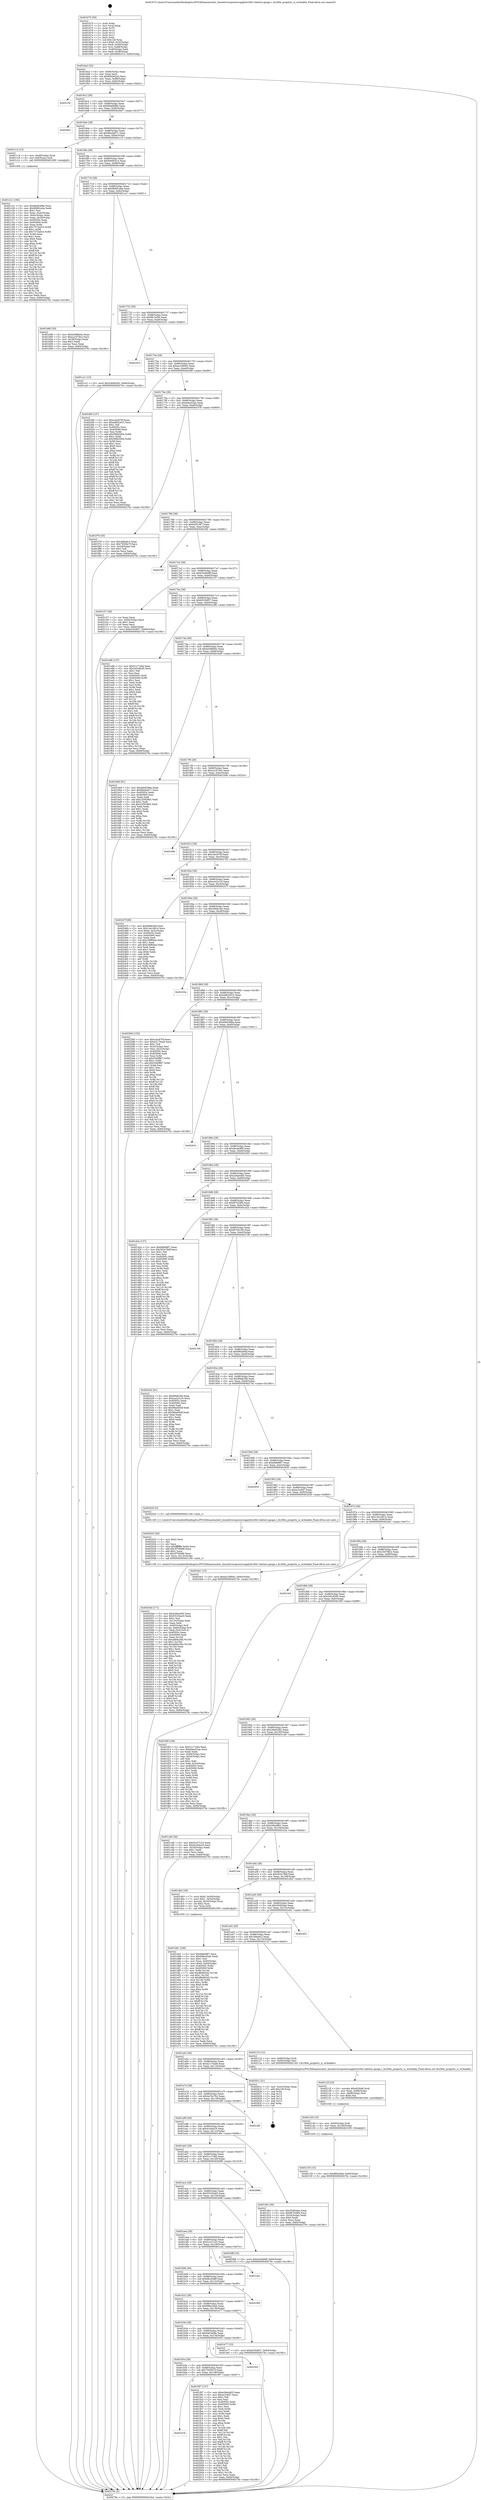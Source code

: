 digraph "0x401670" {
  label = "0x401670 (/mnt/c/Users/mathe/Desktop/tcc/POCII/binaries/extr_linuxdriverspowersupplyltc2941-battery-gauge.c_ltc294x_property_is_writeable_Final-ollvm.out::main(0))"
  labelloc = "t"
  node[shape=record]

  Entry [label="",width=0.3,height=0.3,shape=circle,fillcolor=black,style=filled]
  "0x4016a2" [label="{
     0x4016a2 [32]\l
     | [instrs]\l
     &nbsp;&nbsp;0x4016a2 \<+6\>: mov -0x84(%rbp),%eax\l
     &nbsp;&nbsp;0x4016a8 \<+2\>: mov %eax,%ecx\l
     &nbsp;&nbsp;0x4016aa \<+6\>: sub $0x80d4d2e4,%ecx\l
     &nbsp;&nbsp;0x4016b0 \<+6\>: mov %eax,-0x88(%rbp)\l
     &nbsp;&nbsp;0x4016b6 \<+6\>: mov %ecx,-0x8c(%rbp)\l
     &nbsp;&nbsp;0x4016bc \<+6\>: je 000000000040219c \<main+0xb2c\>\l
  }"]
  "0x40219c" [label="{
     0x40219c\l
  }", style=dashed]
  "0x4016c2" [label="{
     0x4016c2 [28]\l
     | [instrs]\l
     &nbsp;&nbsp;0x4016c2 \<+5\>: jmp 00000000004016c7 \<main+0x57\>\l
     &nbsp;&nbsp;0x4016c7 \<+6\>: mov -0x88(%rbp),%eax\l
     &nbsp;&nbsp;0x4016cd \<+5\>: sub $0x85a8d99d,%eax\l
     &nbsp;&nbsp;0x4016d2 \<+6\>: mov %eax,-0x90(%rbp)\l
     &nbsp;&nbsp;0x4016d8 \<+6\>: je 00000000004026e7 \<main+0x1077\>\l
  }"]
  Exit [label="",width=0.3,height=0.3,shape=circle,fillcolor=black,style=filled,peripheries=2]
  "0x4026e7" [label="{
     0x4026e7\l
  }", style=dashed]
  "0x4016de" [label="{
     0x4016de [28]\l
     | [instrs]\l
     &nbsp;&nbsp;0x4016de \<+5\>: jmp 00000000004016e3 \<main+0x73\>\l
     &nbsp;&nbsp;0x4016e3 \<+6\>: mov -0x88(%rbp),%eax\l
     &nbsp;&nbsp;0x4016e9 \<+5\>: sub $0x8beda971,%eax\l
     &nbsp;&nbsp;0x4016ee \<+6\>: mov %eax,-0x94(%rbp)\l
     &nbsp;&nbsp;0x4016f4 \<+6\>: je 0000000000401c14 \<main+0x5a4\>\l
  }"]
  "0x402155" [label="{
     0x402155 [15]\l
     | [instrs]\l
     &nbsp;&nbsp;0x402155 \<+10\>: movl $0xf96448af,-0x84(%rbp)\l
     &nbsp;&nbsp;0x40215f \<+5\>: jmp 000000000040276c \<main+0x10fc\>\l
  }"]
  "0x401c14" [label="{
     0x401c14 [13]\l
     | [instrs]\l
     &nbsp;&nbsp;0x401c14 \<+4\>: mov -0x48(%rbp),%rax\l
     &nbsp;&nbsp;0x401c18 \<+4\>: mov 0x8(%rax),%rdi\l
     &nbsp;&nbsp;0x401c1c \<+5\>: call 0000000000401060 \<atoi@plt\>\l
     | [calls]\l
     &nbsp;&nbsp;0x401060 \{1\} (unknown)\l
  }"]
  "0x4016fa" [label="{
     0x4016fa [28]\l
     | [instrs]\l
     &nbsp;&nbsp;0x4016fa \<+5\>: jmp 00000000004016ff \<main+0x8f\>\l
     &nbsp;&nbsp;0x4016ff \<+6\>: mov -0x88(%rbp),%eax\l
     &nbsp;&nbsp;0x401705 \<+5\>: sub $0x9469c014,%eax\l
     &nbsp;&nbsp;0x40170a \<+6\>: mov %eax,-0x98(%rbp)\l
     &nbsp;&nbsp;0x401710 \<+6\>: je 0000000000401b80 \<main+0x510\>\l
  }"]
  "0x402146" [label="{
     0x402146 [15]\l
     | [instrs]\l
     &nbsp;&nbsp;0x402146 \<+4\>: mov -0x60(%rbp),%rdi\l
     &nbsp;&nbsp;0x40214a \<+6\>: mov %eax,-0x140(%rbp)\l
     &nbsp;&nbsp;0x402150 \<+5\>: call 0000000000401030 \<free@plt\>\l
     | [calls]\l
     &nbsp;&nbsp;0x401030 \{1\} (unknown)\l
  }"]
  "0x401b80" [label="{
     0x401b80 [30]\l
     | [instrs]\l
     &nbsp;&nbsp;0x401b80 \<+5\>: mov $0xbe586b0c,%eax\l
     &nbsp;&nbsp;0x401b85 \<+5\>: mov $0xca1974e2,%ecx\l
     &nbsp;&nbsp;0x401b8a \<+3\>: mov -0x38(%rbp),%edx\l
     &nbsp;&nbsp;0x401b8d \<+3\>: cmp $0x2,%edx\l
     &nbsp;&nbsp;0x401b90 \<+3\>: cmovne %ecx,%eax\l
     &nbsp;&nbsp;0x401b93 \<+6\>: mov %eax,-0x84(%rbp)\l
     &nbsp;&nbsp;0x401b99 \<+5\>: jmp 000000000040276c \<main+0x10fc\>\l
  }"]
  "0x401716" [label="{
     0x401716 [28]\l
     | [instrs]\l
     &nbsp;&nbsp;0x401716 \<+5\>: jmp 000000000040171b \<main+0xab\>\l
     &nbsp;&nbsp;0x40171b \<+6\>: mov -0x88(%rbp),%eax\l
     &nbsp;&nbsp;0x401721 \<+5\>: sub $0x9b891eba,%eax\l
     &nbsp;&nbsp;0x401726 \<+6\>: mov %eax,-0x9c(%rbp)\l
     &nbsp;&nbsp;0x40172c \<+6\>: je 0000000000401cc1 \<main+0x651\>\l
  }"]
  "0x40276c" [label="{
     0x40276c [5]\l
     | [instrs]\l
     &nbsp;&nbsp;0x40276c \<+5\>: jmp 00000000004016a2 \<main+0x32\>\l
  }"]
  "0x401670" [label="{
     0x401670 [50]\l
     | [instrs]\l
     &nbsp;&nbsp;0x401670 \<+1\>: push %rbp\l
     &nbsp;&nbsp;0x401671 \<+3\>: mov %rsp,%rbp\l
     &nbsp;&nbsp;0x401674 \<+2\>: push %r15\l
     &nbsp;&nbsp;0x401676 \<+2\>: push %r14\l
     &nbsp;&nbsp;0x401678 \<+2\>: push %r13\l
     &nbsp;&nbsp;0x40167a \<+2\>: push %r12\l
     &nbsp;&nbsp;0x40167c \<+1\>: push %rbx\l
     &nbsp;&nbsp;0x40167d \<+7\>: sub $0x128,%rsp\l
     &nbsp;&nbsp;0x401684 \<+7\>: movl $0x0,-0x3c(%rbp)\l
     &nbsp;&nbsp;0x40168b \<+3\>: mov %edi,-0x40(%rbp)\l
     &nbsp;&nbsp;0x40168e \<+4\>: mov %rsi,-0x48(%rbp)\l
     &nbsp;&nbsp;0x401692 \<+3\>: mov -0x40(%rbp),%edi\l
     &nbsp;&nbsp;0x401695 \<+3\>: mov %edi,-0x38(%rbp)\l
     &nbsp;&nbsp;0x401698 \<+10\>: movl $0x9469c014,-0x84(%rbp)\l
  }"]
  "0x40212f" [label="{
     0x40212f [23]\l
     | [instrs]\l
     &nbsp;&nbsp;0x40212f \<+10\>: movabs $0x4030d6,%rdi\l
     &nbsp;&nbsp;0x402139 \<+3\>: mov %eax,-0x68(%rbp)\l
     &nbsp;&nbsp;0x40213c \<+3\>: mov -0x68(%rbp),%esi\l
     &nbsp;&nbsp;0x40213f \<+2\>: mov $0x0,%al\l
     &nbsp;&nbsp;0x402141 \<+5\>: call 0000000000401040 \<printf@plt\>\l
     | [calls]\l
     &nbsp;&nbsp;0x401040 \{1\} (unknown)\l
  }"]
  "0x401cc1" [label="{
     0x401cc1 [15]\l
     | [instrs]\l
     &nbsp;&nbsp;0x401cc1 \<+10\>: movl $0x24b94282,-0x84(%rbp)\l
     &nbsp;&nbsp;0x401ccb \<+5\>: jmp 000000000040276c \<main+0x10fc\>\l
  }"]
  "0x401732" [label="{
     0x401732 [28]\l
     | [instrs]\l
     &nbsp;&nbsp;0x401732 \<+5\>: jmp 0000000000401737 \<main+0xc7\>\l
     &nbsp;&nbsp;0x401737 \<+6\>: mov -0x88(%rbp),%eax\l
     &nbsp;&nbsp;0x40173d \<+5\>: sub $0x9fc7ef2b,%eax\l
     &nbsp;&nbsp;0x401742 \<+6\>: mov %eax,-0xa0(%rbp)\l
     &nbsp;&nbsp;0x401748 \<+6\>: je 0000000000402410 \<main+0xda0\>\l
  }"]
  "0x40204d" [label="{
     0x40204d [171]\l
     | [instrs]\l
     &nbsp;&nbsp;0x40204d \<+5\>: mov $0xe28a4405,%ecx\l
     &nbsp;&nbsp;0x402052 \<+5\>: mov $0x55163ad3,%edx\l
     &nbsp;&nbsp;0x402057 \<+3\>: mov $0x1,%sil\l
     &nbsp;&nbsp;0x40205a \<+6\>: mov -0x13c(%rbp),%edi\l
     &nbsp;&nbsp;0x402060 \<+3\>: imul %eax,%edi\l
     &nbsp;&nbsp;0x402063 \<+4\>: mov -0x60(%rbp),%r8\l
     &nbsp;&nbsp;0x402067 \<+4\>: movslq -0x64(%rbp),%r9\l
     &nbsp;&nbsp;0x40206b \<+4\>: mov %edi,(%r8,%r9,4)\l
     &nbsp;&nbsp;0x40206f \<+7\>: mov 0x40505c,%eax\l
     &nbsp;&nbsp;0x402076 \<+7\>: mov 0x405060,%edi\l
     &nbsp;&nbsp;0x40207d \<+3\>: mov %eax,%r10d\l
     &nbsp;&nbsp;0x402080 \<+7\>: sub $0xab8dc284,%r10d\l
     &nbsp;&nbsp;0x402087 \<+4\>: sub $0x1,%r10d\l
     &nbsp;&nbsp;0x40208b \<+7\>: add $0xab8dc284,%r10d\l
     &nbsp;&nbsp;0x402092 \<+4\>: imul %r10d,%eax\l
     &nbsp;&nbsp;0x402096 \<+3\>: and $0x1,%eax\l
     &nbsp;&nbsp;0x402099 \<+3\>: cmp $0x0,%eax\l
     &nbsp;&nbsp;0x40209c \<+4\>: sete %r11b\l
     &nbsp;&nbsp;0x4020a0 \<+3\>: cmp $0xa,%edi\l
     &nbsp;&nbsp;0x4020a3 \<+3\>: setl %bl\l
     &nbsp;&nbsp;0x4020a6 \<+3\>: mov %r11b,%r14b\l
     &nbsp;&nbsp;0x4020a9 \<+4\>: xor $0xff,%r14b\l
     &nbsp;&nbsp;0x4020ad \<+3\>: mov %bl,%r15b\l
     &nbsp;&nbsp;0x4020b0 \<+4\>: xor $0xff,%r15b\l
     &nbsp;&nbsp;0x4020b4 \<+4\>: xor $0x0,%sil\l
     &nbsp;&nbsp;0x4020b8 \<+3\>: mov %r14b,%r12b\l
     &nbsp;&nbsp;0x4020bb \<+4\>: and $0x0,%r12b\l
     &nbsp;&nbsp;0x4020bf \<+3\>: and %sil,%r11b\l
     &nbsp;&nbsp;0x4020c2 \<+3\>: mov %r15b,%r13b\l
     &nbsp;&nbsp;0x4020c5 \<+4\>: and $0x0,%r13b\l
     &nbsp;&nbsp;0x4020c9 \<+3\>: and %sil,%bl\l
     &nbsp;&nbsp;0x4020cc \<+3\>: or %r11b,%r12b\l
     &nbsp;&nbsp;0x4020cf \<+3\>: or %bl,%r13b\l
     &nbsp;&nbsp;0x4020d2 \<+3\>: xor %r13b,%r12b\l
     &nbsp;&nbsp;0x4020d5 \<+3\>: or %r15b,%r14b\l
     &nbsp;&nbsp;0x4020d8 \<+4\>: xor $0xff,%r14b\l
     &nbsp;&nbsp;0x4020dc \<+4\>: or $0x0,%sil\l
     &nbsp;&nbsp;0x4020e0 \<+3\>: and %sil,%r14b\l
     &nbsp;&nbsp;0x4020e3 \<+3\>: or %r14b,%r12b\l
     &nbsp;&nbsp;0x4020e6 \<+4\>: test $0x1,%r12b\l
     &nbsp;&nbsp;0x4020ea \<+3\>: cmovne %edx,%ecx\l
     &nbsp;&nbsp;0x4020ed \<+6\>: mov %ecx,-0x84(%rbp)\l
     &nbsp;&nbsp;0x4020f3 \<+5\>: jmp 000000000040276c \<main+0x10fc\>\l
  }"]
  "0x402410" [label="{
     0x402410\l
  }", style=dashed]
  "0x40174e" [label="{
     0x40174e [28]\l
     | [instrs]\l
     &nbsp;&nbsp;0x40174e \<+5\>: jmp 0000000000401753 \<main+0xe3\>\l
     &nbsp;&nbsp;0x401753 \<+6\>: mov -0x88(%rbp),%eax\l
     &nbsp;&nbsp;0x401759 \<+5\>: sub $0xae108943,%eax\l
     &nbsp;&nbsp;0x40175e \<+6\>: mov %eax,-0xa4(%rbp)\l
     &nbsp;&nbsp;0x401764 \<+6\>: je 00000000004024f0 \<main+0xe80\>\l
  }"]
  "0x402025" [label="{
     0x402025 [40]\l
     | [instrs]\l
     &nbsp;&nbsp;0x402025 \<+5\>: mov $0x2,%ecx\l
     &nbsp;&nbsp;0x40202a \<+1\>: cltd\l
     &nbsp;&nbsp;0x40202b \<+2\>: idiv %ecx\l
     &nbsp;&nbsp;0x40202d \<+6\>: imul $0xfffffffe,%edx,%ecx\l
     &nbsp;&nbsp;0x402033 \<+6\>: add $0x2f70f488,%ecx\l
     &nbsp;&nbsp;0x402039 \<+3\>: add $0x1,%ecx\l
     &nbsp;&nbsp;0x40203c \<+6\>: sub $0x2f70f488,%ecx\l
     &nbsp;&nbsp;0x402042 \<+6\>: mov %ecx,-0x13c(%rbp)\l
     &nbsp;&nbsp;0x402048 \<+5\>: call 0000000000401160 \<next_i\>\l
     | [calls]\l
     &nbsp;&nbsp;0x401160 \{1\} (/mnt/c/Users/mathe/Desktop/tcc/POCII/binaries/extr_linuxdriverspowersupplyltc2941-battery-gauge.c_ltc294x_property_is_writeable_Final-ollvm.out::next_i)\l
  }"]
  "0x4024f0" [label="{
     0x4024f0 [147]\l
     | [instrs]\l
     &nbsp;&nbsp;0x4024f0 \<+5\>: mov $0xccbc870f,%eax\l
     &nbsp;&nbsp;0x4024f5 \<+5\>: mov $0xdd832615,%ecx\l
     &nbsp;&nbsp;0x4024fa \<+2\>: mov $0x1,%dl\l
     &nbsp;&nbsp;0x4024fc \<+7\>: mov 0x40505c,%esi\l
     &nbsp;&nbsp;0x402503 \<+7\>: mov 0x405060,%edi\l
     &nbsp;&nbsp;0x40250a \<+3\>: mov %esi,%r8d\l
     &nbsp;&nbsp;0x40250d \<+7\>: add $0x596b5004,%r8d\l
     &nbsp;&nbsp;0x402514 \<+4\>: sub $0x1,%r8d\l
     &nbsp;&nbsp;0x402518 \<+7\>: sub $0x596b5004,%r8d\l
     &nbsp;&nbsp;0x40251f \<+4\>: imul %r8d,%esi\l
     &nbsp;&nbsp;0x402523 \<+3\>: and $0x1,%esi\l
     &nbsp;&nbsp;0x402526 \<+3\>: cmp $0x0,%esi\l
     &nbsp;&nbsp;0x402529 \<+4\>: sete %r9b\l
     &nbsp;&nbsp;0x40252d \<+3\>: cmp $0xa,%edi\l
     &nbsp;&nbsp;0x402530 \<+4\>: setl %r10b\l
     &nbsp;&nbsp;0x402534 \<+3\>: mov %r9b,%r11b\l
     &nbsp;&nbsp;0x402537 \<+4\>: xor $0xff,%r11b\l
     &nbsp;&nbsp;0x40253b \<+3\>: mov %r10b,%bl\l
     &nbsp;&nbsp;0x40253e \<+3\>: xor $0xff,%bl\l
     &nbsp;&nbsp;0x402541 \<+3\>: xor $0x1,%dl\l
     &nbsp;&nbsp;0x402544 \<+3\>: mov %r11b,%r14b\l
     &nbsp;&nbsp;0x402547 \<+4\>: and $0xff,%r14b\l
     &nbsp;&nbsp;0x40254b \<+3\>: and %dl,%r9b\l
     &nbsp;&nbsp;0x40254e \<+3\>: mov %bl,%r15b\l
     &nbsp;&nbsp;0x402551 \<+4\>: and $0xff,%r15b\l
     &nbsp;&nbsp;0x402555 \<+3\>: and %dl,%r10b\l
     &nbsp;&nbsp;0x402558 \<+3\>: or %r9b,%r14b\l
     &nbsp;&nbsp;0x40255b \<+3\>: or %r10b,%r15b\l
     &nbsp;&nbsp;0x40255e \<+3\>: xor %r15b,%r14b\l
     &nbsp;&nbsp;0x402561 \<+3\>: or %bl,%r11b\l
     &nbsp;&nbsp;0x402564 \<+4\>: xor $0xff,%r11b\l
     &nbsp;&nbsp;0x402568 \<+3\>: or $0x1,%dl\l
     &nbsp;&nbsp;0x40256b \<+3\>: and %dl,%r11b\l
     &nbsp;&nbsp;0x40256e \<+3\>: or %r11b,%r14b\l
     &nbsp;&nbsp;0x402571 \<+4\>: test $0x1,%r14b\l
     &nbsp;&nbsp;0x402575 \<+3\>: cmovne %ecx,%eax\l
     &nbsp;&nbsp;0x402578 \<+6\>: mov %eax,-0x84(%rbp)\l
     &nbsp;&nbsp;0x40257e \<+5\>: jmp 000000000040276c \<main+0x10fc\>\l
  }"]
  "0x40176a" [label="{
     0x40176a [28]\l
     | [instrs]\l
     &nbsp;&nbsp;0x40176a \<+5\>: jmp 000000000040176f \<main+0xff\>\l
     &nbsp;&nbsp;0x40176f \<+6\>: mov -0x88(%rbp),%eax\l
     &nbsp;&nbsp;0x401775 \<+5\>: sub $0xb0ee52ae,%eax\l
     &nbsp;&nbsp;0x40177a \<+6\>: mov %eax,-0xa8(%rbp)\l
     &nbsp;&nbsp;0x401780 \<+6\>: je 0000000000401f79 \<main+0x909\>\l
  }"]
  "0x401b76" [label="{
     0x401b76\l
  }", style=dashed]
  "0x401f79" [label="{
     0x401f79 [30]\l
     | [instrs]\l
     &nbsp;&nbsp;0x401f79 \<+5\>: mov $0x3dfeafc2,%eax\l
     &nbsp;&nbsp;0x401f7e \<+5\>: mov $0x75929c7f,%ecx\l
     &nbsp;&nbsp;0x401f83 \<+3\>: mov -0x2d(%rbp),%dl\l
     &nbsp;&nbsp;0x401f86 \<+3\>: test $0x1,%dl\l
     &nbsp;&nbsp;0x401f89 \<+3\>: cmovne %ecx,%eax\l
     &nbsp;&nbsp;0x401f8c \<+6\>: mov %eax,-0x84(%rbp)\l
     &nbsp;&nbsp;0x401f92 \<+5\>: jmp 000000000040276c \<main+0x10fc\>\l
  }"]
  "0x401786" [label="{
     0x401786 [28]\l
     | [instrs]\l
     &nbsp;&nbsp;0x401786 \<+5\>: jmp 000000000040178b \<main+0x11b\>\l
     &nbsp;&nbsp;0x40178b \<+6\>: mov -0x88(%rbp),%eax\l
     &nbsp;&nbsp;0x401791 \<+5\>: sub $0xb2f51f67,%eax\l
     &nbsp;&nbsp;0x401796 \<+6\>: mov %eax,-0xac(%rbp)\l
     &nbsp;&nbsp;0x40179c \<+6\>: je 00000000004023f2 \<main+0xd82\>\l
  }"]
  "0x401f97" [label="{
     0x401f97 [137]\l
     | [instrs]\l
     &nbsp;&nbsp;0x401f97 \<+5\>: mov $0xe28a4405,%eax\l
     &nbsp;&nbsp;0x401f9c \<+5\>: mov $0xec2c6d7,%ecx\l
     &nbsp;&nbsp;0x401fa1 \<+2\>: mov $0x1,%dl\l
     &nbsp;&nbsp;0x401fa3 \<+2\>: xor %esi,%esi\l
     &nbsp;&nbsp;0x401fa5 \<+7\>: mov 0x40505c,%edi\l
     &nbsp;&nbsp;0x401fac \<+8\>: mov 0x405060,%r8d\l
     &nbsp;&nbsp;0x401fb4 \<+3\>: sub $0x1,%esi\l
     &nbsp;&nbsp;0x401fb7 \<+3\>: mov %edi,%r9d\l
     &nbsp;&nbsp;0x401fba \<+3\>: add %esi,%r9d\l
     &nbsp;&nbsp;0x401fbd \<+4\>: imul %r9d,%edi\l
     &nbsp;&nbsp;0x401fc1 \<+3\>: and $0x1,%edi\l
     &nbsp;&nbsp;0x401fc4 \<+3\>: cmp $0x0,%edi\l
     &nbsp;&nbsp;0x401fc7 \<+4\>: sete %r10b\l
     &nbsp;&nbsp;0x401fcb \<+4\>: cmp $0xa,%r8d\l
     &nbsp;&nbsp;0x401fcf \<+4\>: setl %r11b\l
     &nbsp;&nbsp;0x401fd3 \<+3\>: mov %r10b,%bl\l
     &nbsp;&nbsp;0x401fd6 \<+3\>: xor $0xff,%bl\l
     &nbsp;&nbsp;0x401fd9 \<+3\>: mov %r11b,%r14b\l
     &nbsp;&nbsp;0x401fdc \<+4\>: xor $0xff,%r14b\l
     &nbsp;&nbsp;0x401fe0 \<+3\>: xor $0x1,%dl\l
     &nbsp;&nbsp;0x401fe3 \<+3\>: mov %bl,%r15b\l
     &nbsp;&nbsp;0x401fe6 \<+4\>: and $0xff,%r15b\l
     &nbsp;&nbsp;0x401fea \<+3\>: and %dl,%r10b\l
     &nbsp;&nbsp;0x401fed \<+3\>: mov %r14b,%r12b\l
     &nbsp;&nbsp;0x401ff0 \<+4\>: and $0xff,%r12b\l
     &nbsp;&nbsp;0x401ff4 \<+3\>: and %dl,%r11b\l
     &nbsp;&nbsp;0x401ff7 \<+3\>: or %r10b,%r15b\l
     &nbsp;&nbsp;0x401ffa \<+3\>: or %r11b,%r12b\l
     &nbsp;&nbsp;0x401ffd \<+3\>: xor %r12b,%r15b\l
     &nbsp;&nbsp;0x402000 \<+3\>: or %r14b,%bl\l
     &nbsp;&nbsp;0x402003 \<+3\>: xor $0xff,%bl\l
     &nbsp;&nbsp;0x402006 \<+3\>: or $0x1,%dl\l
     &nbsp;&nbsp;0x402009 \<+2\>: and %dl,%bl\l
     &nbsp;&nbsp;0x40200b \<+3\>: or %bl,%r15b\l
     &nbsp;&nbsp;0x40200e \<+4\>: test $0x1,%r15b\l
     &nbsp;&nbsp;0x402012 \<+3\>: cmovne %ecx,%eax\l
     &nbsp;&nbsp;0x402015 \<+6\>: mov %eax,-0x84(%rbp)\l
     &nbsp;&nbsp;0x40201b \<+5\>: jmp 000000000040276c \<main+0x10fc\>\l
  }"]
  "0x4023f2" [label="{
     0x4023f2\l
  }", style=dashed]
  "0x4017a2" [label="{
     0x4017a2 [28]\l
     | [instrs]\l
     &nbsp;&nbsp;0x4017a2 \<+5\>: jmp 00000000004017a7 \<main+0x137\>\l
     &nbsp;&nbsp;0x4017a7 \<+6\>: mov -0x88(%rbp),%eax\l
     &nbsp;&nbsp;0x4017ad \<+5\>: sub $0xb3cb608f,%eax\l
     &nbsp;&nbsp;0x4017b2 \<+6\>: mov %eax,-0xb0(%rbp)\l
     &nbsp;&nbsp;0x4017b8 \<+6\>: je 0000000000402107 \<main+0xa97\>\l
  }"]
  "0x401b5a" [label="{
     0x401b5a [28]\l
     | [instrs]\l
     &nbsp;&nbsp;0x401b5a \<+5\>: jmp 0000000000401b5f \<main+0x4ef\>\l
     &nbsp;&nbsp;0x401b5f \<+6\>: mov -0x88(%rbp),%eax\l
     &nbsp;&nbsp;0x401b65 \<+5\>: sub $0x75929c7f,%eax\l
     &nbsp;&nbsp;0x401b6a \<+6\>: mov %eax,-0x138(%rbp)\l
     &nbsp;&nbsp;0x401b70 \<+6\>: je 0000000000401f97 \<main+0x927\>\l
  }"]
  "0x402107" [label="{
     0x402107 [28]\l
     | [instrs]\l
     &nbsp;&nbsp;0x402107 \<+2\>: xor %eax,%eax\l
     &nbsp;&nbsp;0x402109 \<+3\>: mov -0x64(%rbp),%ecx\l
     &nbsp;&nbsp;0x40210c \<+3\>: sub $0x1,%eax\l
     &nbsp;&nbsp;0x40210f \<+2\>: sub %eax,%ecx\l
     &nbsp;&nbsp;0x402111 \<+3\>: mov %ecx,-0x64(%rbp)\l
     &nbsp;&nbsp;0x402114 \<+10\>: movl $0xb535df27,-0x84(%rbp)\l
     &nbsp;&nbsp;0x40211e \<+5\>: jmp 000000000040276c \<main+0x10fc\>\l
  }"]
  "0x4017be" [label="{
     0x4017be [28]\l
     | [instrs]\l
     &nbsp;&nbsp;0x4017be \<+5\>: jmp 00000000004017c3 \<main+0x153\>\l
     &nbsp;&nbsp;0x4017c3 \<+6\>: mov -0x88(%rbp),%eax\l
     &nbsp;&nbsp;0x4017c9 \<+5\>: sub $0xb535df27,%eax\l
     &nbsp;&nbsp;0x4017ce \<+6\>: mov %eax,-0xb4(%rbp)\l
     &nbsp;&nbsp;0x4017d4 \<+6\>: je 0000000000401e86 \<main+0x816\>\l
  }"]
  "0x402305" [label="{
     0x402305\l
  }", style=dashed]
  "0x401e86" [label="{
     0x401e86 [137]\l
     | [instrs]\l
     &nbsp;&nbsp;0x401e86 \<+5\>: mov $0x51c71f4d,%eax\l
     &nbsp;&nbsp;0x401e8b \<+5\>: mov $0x245c82d5,%ecx\l
     &nbsp;&nbsp;0x401e90 \<+2\>: mov $0x1,%dl\l
     &nbsp;&nbsp;0x401e92 \<+2\>: xor %esi,%esi\l
     &nbsp;&nbsp;0x401e94 \<+7\>: mov 0x40505c,%edi\l
     &nbsp;&nbsp;0x401e9b \<+8\>: mov 0x405060,%r8d\l
     &nbsp;&nbsp;0x401ea3 \<+3\>: sub $0x1,%esi\l
     &nbsp;&nbsp;0x401ea6 \<+3\>: mov %edi,%r9d\l
     &nbsp;&nbsp;0x401ea9 \<+3\>: add %esi,%r9d\l
     &nbsp;&nbsp;0x401eac \<+4\>: imul %r9d,%edi\l
     &nbsp;&nbsp;0x401eb0 \<+3\>: and $0x1,%edi\l
     &nbsp;&nbsp;0x401eb3 \<+3\>: cmp $0x0,%edi\l
     &nbsp;&nbsp;0x401eb6 \<+4\>: sete %r10b\l
     &nbsp;&nbsp;0x401eba \<+4\>: cmp $0xa,%r8d\l
     &nbsp;&nbsp;0x401ebe \<+4\>: setl %r11b\l
     &nbsp;&nbsp;0x401ec2 \<+3\>: mov %r10b,%bl\l
     &nbsp;&nbsp;0x401ec5 \<+3\>: xor $0xff,%bl\l
     &nbsp;&nbsp;0x401ec8 \<+3\>: mov %r11b,%r14b\l
     &nbsp;&nbsp;0x401ecb \<+4\>: xor $0xff,%r14b\l
     &nbsp;&nbsp;0x401ecf \<+3\>: xor $0x1,%dl\l
     &nbsp;&nbsp;0x401ed2 \<+3\>: mov %bl,%r15b\l
     &nbsp;&nbsp;0x401ed5 \<+4\>: and $0xff,%r15b\l
     &nbsp;&nbsp;0x401ed9 \<+3\>: and %dl,%r10b\l
     &nbsp;&nbsp;0x401edc \<+3\>: mov %r14b,%r12b\l
     &nbsp;&nbsp;0x401edf \<+4\>: and $0xff,%r12b\l
     &nbsp;&nbsp;0x401ee3 \<+3\>: and %dl,%r11b\l
     &nbsp;&nbsp;0x401ee6 \<+3\>: or %r10b,%r15b\l
     &nbsp;&nbsp;0x401ee9 \<+3\>: or %r11b,%r12b\l
     &nbsp;&nbsp;0x401eec \<+3\>: xor %r12b,%r15b\l
     &nbsp;&nbsp;0x401eef \<+3\>: or %r14b,%bl\l
     &nbsp;&nbsp;0x401ef2 \<+3\>: xor $0xff,%bl\l
     &nbsp;&nbsp;0x401ef5 \<+3\>: or $0x1,%dl\l
     &nbsp;&nbsp;0x401ef8 \<+2\>: and %dl,%bl\l
     &nbsp;&nbsp;0x401efa \<+3\>: or %bl,%r15b\l
     &nbsp;&nbsp;0x401efd \<+4\>: test $0x1,%r15b\l
     &nbsp;&nbsp;0x401f01 \<+3\>: cmovne %ecx,%eax\l
     &nbsp;&nbsp;0x401f04 \<+6\>: mov %eax,-0x84(%rbp)\l
     &nbsp;&nbsp;0x401f0a \<+5\>: jmp 000000000040276c \<main+0x10fc\>\l
  }"]
  "0x4017da" [label="{
     0x4017da [28]\l
     | [instrs]\l
     &nbsp;&nbsp;0x4017da \<+5\>: jmp 00000000004017df \<main+0x16f\>\l
     &nbsp;&nbsp;0x4017df \<+6\>: mov -0x88(%rbp),%eax\l
     &nbsp;&nbsp;0x4017e5 \<+5\>: sub $0xbe586b0c,%eax\l
     &nbsp;&nbsp;0x4017ea \<+6\>: mov %eax,-0xb8(%rbp)\l
     &nbsp;&nbsp;0x4017f0 \<+6\>: je 0000000000401bb9 \<main+0x549\>\l
  }"]
  "0x401b3e" [label="{
     0x401b3e [28]\l
     | [instrs]\l
     &nbsp;&nbsp;0x401b3e \<+5\>: jmp 0000000000401b43 \<main+0x4d3\>\l
     &nbsp;&nbsp;0x401b43 \<+6\>: mov -0x88(%rbp),%eax\l
     &nbsp;&nbsp;0x401b49 \<+5\>: sub $0x6af16dde,%eax\l
     &nbsp;&nbsp;0x401b4e \<+6\>: mov %eax,-0x134(%rbp)\l
     &nbsp;&nbsp;0x401b54 \<+6\>: je 0000000000402305 \<main+0xc95\>\l
  }"]
  "0x401bb9" [label="{
     0x401bb9 [91]\l
     | [instrs]\l
     &nbsp;&nbsp;0x401bb9 \<+5\>: mov $0xdde6368a,%eax\l
     &nbsp;&nbsp;0x401bbe \<+5\>: mov $0x8beda971,%ecx\l
     &nbsp;&nbsp;0x401bc3 \<+7\>: mov 0x40505c,%edx\l
     &nbsp;&nbsp;0x401bca \<+7\>: mov 0x405060,%esi\l
     &nbsp;&nbsp;0x401bd1 \<+2\>: mov %edx,%edi\l
     &nbsp;&nbsp;0x401bd3 \<+6\>: add $0x235928b5,%edi\l
     &nbsp;&nbsp;0x401bd9 \<+3\>: sub $0x1,%edi\l
     &nbsp;&nbsp;0x401bdc \<+6\>: sub $0x235928b5,%edi\l
     &nbsp;&nbsp;0x401be2 \<+3\>: imul %edi,%edx\l
     &nbsp;&nbsp;0x401be5 \<+3\>: and $0x1,%edx\l
     &nbsp;&nbsp;0x401be8 \<+3\>: cmp $0x0,%edx\l
     &nbsp;&nbsp;0x401beb \<+4\>: sete %r8b\l
     &nbsp;&nbsp;0x401bef \<+3\>: cmp $0xa,%esi\l
     &nbsp;&nbsp;0x401bf2 \<+4\>: setl %r9b\l
     &nbsp;&nbsp;0x401bf6 \<+3\>: mov %r8b,%r10b\l
     &nbsp;&nbsp;0x401bf9 \<+3\>: and %r9b,%r10b\l
     &nbsp;&nbsp;0x401bfc \<+3\>: xor %r9b,%r8b\l
     &nbsp;&nbsp;0x401bff \<+3\>: or %r8b,%r10b\l
     &nbsp;&nbsp;0x401c02 \<+4\>: test $0x1,%r10b\l
     &nbsp;&nbsp;0x401c06 \<+3\>: cmovne %ecx,%eax\l
     &nbsp;&nbsp;0x401c09 \<+6\>: mov %eax,-0x84(%rbp)\l
     &nbsp;&nbsp;0x401c0f \<+5\>: jmp 000000000040276c \<main+0x10fc\>\l
  }"]
  "0x4017f6" [label="{
     0x4017f6 [28]\l
     | [instrs]\l
     &nbsp;&nbsp;0x4017f6 \<+5\>: jmp 00000000004017fb \<main+0x18b\>\l
     &nbsp;&nbsp;0x4017fb \<+6\>: mov -0x88(%rbp),%eax\l
     &nbsp;&nbsp;0x401801 \<+5\>: sub $0xca1974e2,%eax\l
     &nbsp;&nbsp;0x401806 \<+6\>: mov %eax,-0xbc(%rbp)\l
     &nbsp;&nbsp;0x40180c \<+6\>: je 0000000000401b9e \<main+0x52e\>\l
  }"]
  "0x401c21" [label="{
     0x401c21 [160]\l
     | [instrs]\l
     &nbsp;&nbsp;0x401c21 \<+5\>: mov $0xdde6368a,%ecx\l
     &nbsp;&nbsp;0x401c26 \<+5\>: mov $0x9b891eba,%edx\l
     &nbsp;&nbsp;0x401c2b \<+3\>: mov $0x1,%sil\l
     &nbsp;&nbsp;0x401c2e \<+3\>: mov %eax,-0x4c(%rbp)\l
     &nbsp;&nbsp;0x401c31 \<+3\>: mov -0x4c(%rbp),%eax\l
     &nbsp;&nbsp;0x401c34 \<+3\>: mov %eax,-0x34(%rbp)\l
     &nbsp;&nbsp;0x401c37 \<+7\>: mov 0x40505c,%eax\l
     &nbsp;&nbsp;0x401c3e \<+8\>: mov 0x405060,%r8d\l
     &nbsp;&nbsp;0x401c46 \<+3\>: mov %eax,%r9d\l
     &nbsp;&nbsp;0x401c49 \<+7\>: add $0x7373ad1b,%r9d\l
     &nbsp;&nbsp;0x401c50 \<+4\>: sub $0x1,%r9d\l
     &nbsp;&nbsp;0x401c54 \<+7\>: sub $0x7373ad1b,%r9d\l
     &nbsp;&nbsp;0x401c5b \<+4\>: imul %r9d,%eax\l
     &nbsp;&nbsp;0x401c5f \<+3\>: and $0x1,%eax\l
     &nbsp;&nbsp;0x401c62 \<+3\>: cmp $0x0,%eax\l
     &nbsp;&nbsp;0x401c65 \<+4\>: sete %r10b\l
     &nbsp;&nbsp;0x401c69 \<+4\>: cmp $0xa,%r8d\l
     &nbsp;&nbsp;0x401c6d \<+4\>: setl %r11b\l
     &nbsp;&nbsp;0x401c71 \<+3\>: mov %r10b,%bl\l
     &nbsp;&nbsp;0x401c74 \<+3\>: xor $0xff,%bl\l
     &nbsp;&nbsp;0x401c77 \<+3\>: mov %r11b,%r14b\l
     &nbsp;&nbsp;0x401c7a \<+4\>: xor $0xff,%r14b\l
     &nbsp;&nbsp;0x401c7e \<+4\>: xor $0x1,%sil\l
     &nbsp;&nbsp;0x401c82 \<+3\>: mov %bl,%r15b\l
     &nbsp;&nbsp;0x401c85 \<+4\>: and $0xff,%r15b\l
     &nbsp;&nbsp;0x401c89 \<+3\>: and %sil,%r10b\l
     &nbsp;&nbsp;0x401c8c \<+3\>: mov %r14b,%r12b\l
     &nbsp;&nbsp;0x401c8f \<+4\>: and $0xff,%r12b\l
     &nbsp;&nbsp;0x401c93 \<+3\>: and %sil,%r11b\l
     &nbsp;&nbsp;0x401c96 \<+3\>: or %r10b,%r15b\l
     &nbsp;&nbsp;0x401c99 \<+3\>: or %r11b,%r12b\l
     &nbsp;&nbsp;0x401c9c \<+3\>: xor %r12b,%r15b\l
     &nbsp;&nbsp;0x401c9f \<+3\>: or %r14b,%bl\l
     &nbsp;&nbsp;0x401ca2 \<+3\>: xor $0xff,%bl\l
     &nbsp;&nbsp;0x401ca5 \<+4\>: or $0x1,%sil\l
     &nbsp;&nbsp;0x401ca9 \<+3\>: and %sil,%bl\l
     &nbsp;&nbsp;0x401cac \<+3\>: or %bl,%r15b\l
     &nbsp;&nbsp;0x401caf \<+4\>: test $0x1,%r15b\l
     &nbsp;&nbsp;0x401cb3 \<+3\>: cmovne %edx,%ecx\l
     &nbsp;&nbsp;0x401cb6 \<+6\>: mov %ecx,-0x84(%rbp)\l
     &nbsp;&nbsp;0x401cbc \<+5\>: jmp 000000000040276c \<main+0x10fc\>\l
  }"]
  "0x401e77" [label="{
     0x401e77 [15]\l
     | [instrs]\l
     &nbsp;&nbsp;0x401e77 \<+10\>: movl $0xb535df27,-0x84(%rbp)\l
     &nbsp;&nbsp;0x401e81 \<+5\>: jmp 000000000040276c \<main+0x10fc\>\l
  }"]
  "0x401b9e" [label="{
     0x401b9e\l
  }", style=dashed]
  "0x401812" [label="{
     0x401812 [28]\l
     | [instrs]\l
     &nbsp;&nbsp;0x401812 \<+5\>: jmp 0000000000401817 \<main+0x1a7\>\l
     &nbsp;&nbsp;0x401817 \<+6\>: mov -0x88(%rbp),%eax\l
     &nbsp;&nbsp;0x40181d \<+5\>: sub $0xccbc870f,%eax\l
     &nbsp;&nbsp;0x401822 \<+6\>: mov %eax,-0xc0(%rbp)\l
     &nbsp;&nbsp;0x401828 \<+6\>: je 0000000000402762 \<main+0x10f2\>\l
  }"]
  "0x401b22" [label="{
     0x401b22 [28]\l
     | [instrs]\l
     &nbsp;&nbsp;0x401b22 \<+5\>: jmp 0000000000401b27 \<main+0x4b7\>\l
     &nbsp;&nbsp;0x401b27 \<+6\>: mov -0x88(%rbp),%eax\l
     &nbsp;&nbsp;0x401b2d \<+5\>: sub $0x696a20ab,%eax\l
     &nbsp;&nbsp;0x401b32 \<+6\>: mov %eax,-0x130(%rbp)\l
     &nbsp;&nbsp;0x401b38 \<+6\>: je 0000000000401e77 \<main+0x807\>\l
  }"]
  "0x402762" [label="{
     0x402762\l
  }", style=dashed]
  "0x40182e" [label="{
     0x40182e [28]\l
     | [instrs]\l
     &nbsp;&nbsp;0x40182e \<+5\>: jmp 0000000000401833 \<main+0x1c3\>\l
     &nbsp;&nbsp;0x401833 \<+6\>: mov -0x88(%rbp),%eax\l
     &nbsp;&nbsp;0x401839 \<+5\>: sub $0xcce22c16,%eax\l
     &nbsp;&nbsp;0x40183e \<+6\>: mov %eax,-0xc4(%rbp)\l
     &nbsp;&nbsp;0x401844 \<+6\>: je 000000000040247f \<main+0xe0f\>\l
  }"]
  "0x402360" [label="{
     0x402360\l
  }", style=dashed]
  "0x40247f" [label="{
     0x40247f [98]\l
     | [instrs]\l
     &nbsp;&nbsp;0x40247f \<+5\>: mov $0x89a629d,%eax\l
     &nbsp;&nbsp;0x402484 \<+5\>: mov $0x14e1d614,%ecx\l
     &nbsp;&nbsp;0x402489 \<+7\>: movl $0x0,-0x3c(%rbp)\l
     &nbsp;&nbsp;0x402490 \<+7\>: mov 0x40505c,%edx\l
     &nbsp;&nbsp;0x402497 \<+7\>: mov 0x405060,%esi\l
     &nbsp;&nbsp;0x40249e \<+2\>: mov %edx,%edi\l
     &nbsp;&nbsp;0x4024a0 \<+6\>: sub $0xc58f84ea,%edi\l
     &nbsp;&nbsp;0x4024a6 \<+3\>: sub $0x1,%edi\l
     &nbsp;&nbsp;0x4024a9 \<+6\>: add $0xc58f84ea,%edi\l
     &nbsp;&nbsp;0x4024af \<+3\>: imul %edi,%edx\l
     &nbsp;&nbsp;0x4024b2 \<+3\>: and $0x1,%edx\l
     &nbsp;&nbsp;0x4024b5 \<+3\>: cmp $0x0,%edx\l
     &nbsp;&nbsp;0x4024b8 \<+4\>: sete %r8b\l
     &nbsp;&nbsp;0x4024bc \<+3\>: cmp $0xa,%esi\l
     &nbsp;&nbsp;0x4024bf \<+4\>: setl %r9b\l
     &nbsp;&nbsp;0x4024c3 \<+3\>: mov %r8b,%r10b\l
     &nbsp;&nbsp;0x4024c6 \<+3\>: and %r9b,%r10b\l
     &nbsp;&nbsp;0x4024c9 \<+3\>: xor %r9b,%r8b\l
     &nbsp;&nbsp;0x4024cc \<+3\>: or %r8b,%r10b\l
     &nbsp;&nbsp;0x4024cf \<+4\>: test $0x1,%r10b\l
     &nbsp;&nbsp;0x4024d3 \<+3\>: cmovne %ecx,%eax\l
     &nbsp;&nbsp;0x4024d6 \<+6\>: mov %eax,-0x84(%rbp)\l
     &nbsp;&nbsp;0x4024dc \<+5\>: jmp 000000000040276c \<main+0x10fc\>\l
  }"]
  "0x40184a" [label="{
     0x40184a [28]\l
     | [instrs]\l
     &nbsp;&nbsp;0x40184a \<+5\>: jmp 000000000040184f \<main+0x1df\>\l
     &nbsp;&nbsp;0x40184f \<+6\>: mov -0x88(%rbp),%eax\l
     &nbsp;&nbsp;0x401855 \<+5\>: sub $0xcf49e1be,%eax\l
     &nbsp;&nbsp;0x40185a \<+6\>: mov %eax,-0xc8(%rbp)\l
     &nbsp;&nbsp;0x401860 \<+6\>: je 000000000040220a \<main+0xb9a\>\l
  }"]
  "0x401b06" [label="{
     0x401b06 [28]\l
     | [instrs]\l
     &nbsp;&nbsp;0x401b06 \<+5\>: jmp 0000000000401b0b \<main+0x49b\>\l
     &nbsp;&nbsp;0x401b0b \<+6\>: mov -0x88(%rbp),%eax\l
     &nbsp;&nbsp;0x401b11 \<+5\>: sub $0x68c43a8f,%eax\l
     &nbsp;&nbsp;0x401b16 \<+6\>: mov %eax,-0x12c(%rbp)\l
     &nbsp;&nbsp;0x401b1c \<+6\>: je 0000000000402360 \<main+0xcf0\>\l
  }"]
  "0x40220a" [label="{
     0x40220a\l
  }", style=dashed]
  "0x401866" [label="{
     0x401866 [28]\l
     | [instrs]\l
     &nbsp;&nbsp;0x401866 \<+5\>: jmp 000000000040186b \<main+0x1fb\>\l
     &nbsp;&nbsp;0x40186b \<+6\>: mov -0x88(%rbp),%eax\l
     &nbsp;&nbsp;0x401871 \<+5\>: sub $0xdd832615,%eax\l
     &nbsp;&nbsp;0x401876 \<+6\>: mov %eax,-0xcc(%rbp)\l
     &nbsp;&nbsp;0x40187c \<+6\>: je 0000000000402583 \<main+0xf13\>\l
  }"]
  "0x401cee" [label="{
     0x401cee\l
  }", style=dashed]
  "0x402583" [label="{
     0x402583 [153]\l
     | [instrs]\l
     &nbsp;&nbsp;0x402583 \<+5\>: mov $0xccbc870f,%eax\l
     &nbsp;&nbsp;0x402588 \<+5\>: mov $0x42175ea9,%ecx\l
     &nbsp;&nbsp;0x40258d \<+2\>: mov $0x1,%dl\l
     &nbsp;&nbsp;0x40258f \<+3\>: mov -0x3c(%rbp),%esi\l
     &nbsp;&nbsp;0x402592 \<+3\>: mov %esi,-0x2c(%rbp)\l
     &nbsp;&nbsp;0x402595 \<+7\>: mov 0x40505c,%esi\l
     &nbsp;&nbsp;0x40259c \<+7\>: mov 0x405060,%edi\l
     &nbsp;&nbsp;0x4025a3 \<+3\>: mov %esi,%r8d\l
     &nbsp;&nbsp;0x4025a6 \<+7\>: sub $0x55d0ffd7,%r8d\l
     &nbsp;&nbsp;0x4025ad \<+4\>: sub $0x1,%r8d\l
     &nbsp;&nbsp;0x4025b1 \<+7\>: add $0x55d0ffd7,%r8d\l
     &nbsp;&nbsp;0x4025b8 \<+4\>: imul %r8d,%esi\l
     &nbsp;&nbsp;0x4025bc \<+3\>: and $0x1,%esi\l
     &nbsp;&nbsp;0x4025bf \<+3\>: cmp $0x0,%esi\l
     &nbsp;&nbsp;0x4025c2 \<+4\>: sete %r9b\l
     &nbsp;&nbsp;0x4025c6 \<+3\>: cmp $0xa,%edi\l
     &nbsp;&nbsp;0x4025c9 \<+4\>: setl %r10b\l
     &nbsp;&nbsp;0x4025cd \<+3\>: mov %r9b,%r11b\l
     &nbsp;&nbsp;0x4025d0 \<+4\>: xor $0xff,%r11b\l
     &nbsp;&nbsp;0x4025d4 \<+3\>: mov %r10b,%bl\l
     &nbsp;&nbsp;0x4025d7 \<+3\>: xor $0xff,%bl\l
     &nbsp;&nbsp;0x4025da \<+3\>: xor $0x0,%dl\l
     &nbsp;&nbsp;0x4025dd \<+3\>: mov %r11b,%r14b\l
     &nbsp;&nbsp;0x4025e0 \<+4\>: and $0x0,%r14b\l
     &nbsp;&nbsp;0x4025e4 \<+3\>: and %dl,%r9b\l
     &nbsp;&nbsp;0x4025e7 \<+3\>: mov %bl,%r15b\l
     &nbsp;&nbsp;0x4025ea \<+4\>: and $0x0,%r15b\l
     &nbsp;&nbsp;0x4025ee \<+3\>: and %dl,%r10b\l
     &nbsp;&nbsp;0x4025f1 \<+3\>: or %r9b,%r14b\l
     &nbsp;&nbsp;0x4025f4 \<+3\>: or %r10b,%r15b\l
     &nbsp;&nbsp;0x4025f7 \<+3\>: xor %r15b,%r14b\l
     &nbsp;&nbsp;0x4025fa \<+3\>: or %bl,%r11b\l
     &nbsp;&nbsp;0x4025fd \<+4\>: xor $0xff,%r11b\l
     &nbsp;&nbsp;0x402601 \<+3\>: or $0x0,%dl\l
     &nbsp;&nbsp;0x402604 \<+3\>: and %dl,%r11b\l
     &nbsp;&nbsp;0x402607 \<+3\>: or %r11b,%r14b\l
     &nbsp;&nbsp;0x40260a \<+4\>: test $0x1,%r14b\l
     &nbsp;&nbsp;0x40260e \<+3\>: cmovne %ecx,%eax\l
     &nbsp;&nbsp;0x402611 \<+6\>: mov %eax,-0x84(%rbp)\l
     &nbsp;&nbsp;0x402617 \<+5\>: jmp 000000000040276c \<main+0x10fc\>\l
  }"]
  "0x401882" [label="{
     0x401882 [28]\l
     | [instrs]\l
     &nbsp;&nbsp;0x401882 \<+5\>: jmp 0000000000401887 \<main+0x217\>\l
     &nbsp;&nbsp;0x401887 \<+6\>: mov -0x88(%rbp),%eax\l
     &nbsp;&nbsp;0x40188d \<+5\>: sub $0xdde6368a,%eax\l
     &nbsp;&nbsp;0x401892 \<+6\>: mov %eax,-0xd0(%rbp)\l
     &nbsp;&nbsp;0x401898 \<+6\>: je 0000000000402631 \<main+0xfc1\>\l
  }"]
  "0x401aea" [label="{
     0x401aea [28]\l
     | [instrs]\l
     &nbsp;&nbsp;0x401aea \<+5\>: jmp 0000000000401aef \<main+0x47f\>\l
     &nbsp;&nbsp;0x401aef \<+6\>: mov -0x88(%rbp),%eax\l
     &nbsp;&nbsp;0x401af5 \<+5\>: sub $0x5cc37c23,%eax\l
     &nbsp;&nbsp;0x401afa \<+6\>: mov %eax,-0x128(%rbp)\l
     &nbsp;&nbsp;0x401b00 \<+6\>: je 0000000000401cee \<main+0x67e\>\l
  }"]
  "0x402631" [label="{
     0x402631\l
  }", style=dashed]
  "0x40189e" [label="{
     0x40189e [28]\l
     | [instrs]\l
     &nbsp;&nbsp;0x40189e \<+5\>: jmp 00000000004018a3 \<main+0x233\>\l
     &nbsp;&nbsp;0x4018a3 \<+6\>: mov -0x88(%rbp),%eax\l
     &nbsp;&nbsp;0x4018a9 \<+5\>: sub $0xdecdef69,%eax\l
     &nbsp;&nbsp;0x4018ae \<+6\>: mov %eax,-0xd4(%rbp)\l
     &nbsp;&nbsp;0x4018b4 \<+6\>: je 0000000000402293 \<main+0xc23\>\l
  }"]
  "0x4020f8" [label="{
     0x4020f8 [15]\l
     | [instrs]\l
     &nbsp;&nbsp;0x4020f8 \<+10\>: movl $0xb3cb608f,-0x84(%rbp)\l
     &nbsp;&nbsp;0x402102 \<+5\>: jmp 000000000040276c \<main+0x10fc\>\l
  }"]
  "0x402293" [label="{
     0x402293\l
  }", style=dashed]
  "0x4018ba" [label="{
     0x4018ba [28]\l
     | [instrs]\l
     &nbsp;&nbsp;0x4018ba \<+5\>: jmp 00000000004018bf \<main+0x24f\>\l
     &nbsp;&nbsp;0x4018bf \<+6\>: mov -0x88(%rbp),%eax\l
     &nbsp;&nbsp;0x4018c5 \<+5\>: sub $0xe28a4405,%eax\l
     &nbsp;&nbsp;0x4018ca \<+6\>: mov %eax,-0xd8(%rbp)\l
     &nbsp;&nbsp;0x4018d0 \<+6\>: je 0000000000402697 \<main+0x1027\>\l
  }"]
  "0x401ace" [label="{
     0x401ace [28]\l
     | [instrs]\l
     &nbsp;&nbsp;0x401ace \<+5\>: jmp 0000000000401ad3 \<main+0x463\>\l
     &nbsp;&nbsp;0x401ad3 \<+6\>: mov -0x88(%rbp),%eax\l
     &nbsp;&nbsp;0x401ad9 \<+5\>: sub $0x55163ad3,%eax\l
     &nbsp;&nbsp;0x401ade \<+6\>: mov %eax,-0x124(%rbp)\l
     &nbsp;&nbsp;0x401ae4 \<+6\>: je 00000000004020f8 \<main+0xa88\>\l
  }"]
  "0x402697" [label="{
     0x402697\l
  }", style=dashed]
  "0x4018d6" [label="{
     0x4018d6 [28]\l
     | [instrs]\l
     &nbsp;&nbsp;0x4018d6 \<+5\>: jmp 00000000004018db \<main+0x26b\>\l
     &nbsp;&nbsp;0x4018db \<+6\>: mov -0x88(%rbp),%eax\l
     &nbsp;&nbsp;0x4018e1 \<+5\>: sub $0xf67029f4,%eax\l
     &nbsp;&nbsp;0x4018e6 \<+6\>: mov %eax,-0xdc(%rbp)\l
     &nbsp;&nbsp;0x4018ec \<+6\>: je 0000000000401d2a \<main+0x6ba\>\l
  }"]
  "0x402688" [label="{
     0x402688\l
  }", style=dashed]
  "0x401d2a" [label="{
     0x401d2a [137]\l
     | [instrs]\l
     &nbsp;&nbsp;0x401d2a \<+5\>: mov $0xb68e887,%eax\l
     &nbsp;&nbsp;0x401d2f \<+5\>: mov $0x303e78df,%ecx\l
     &nbsp;&nbsp;0x401d34 \<+2\>: mov $0x1,%dl\l
     &nbsp;&nbsp;0x401d36 \<+2\>: xor %esi,%esi\l
     &nbsp;&nbsp;0x401d38 \<+7\>: mov 0x40505c,%edi\l
     &nbsp;&nbsp;0x401d3f \<+8\>: mov 0x405060,%r8d\l
     &nbsp;&nbsp;0x401d47 \<+3\>: sub $0x1,%esi\l
     &nbsp;&nbsp;0x401d4a \<+3\>: mov %edi,%r9d\l
     &nbsp;&nbsp;0x401d4d \<+3\>: add %esi,%r9d\l
     &nbsp;&nbsp;0x401d50 \<+4\>: imul %r9d,%edi\l
     &nbsp;&nbsp;0x401d54 \<+3\>: and $0x1,%edi\l
     &nbsp;&nbsp;0x401d57 \<+3\>: cmp $0x0,%edi\l
     &nbsp;&nbsp;0x401d5a \<+4\>: sete %r10b\l
     &nbsp;&nbsp;0x401d5e \<+4\>: cmp $0xa,%r8d\l
     &nbsp;&nbsp;0x401d62 \<+4\>: setl %r11b\l
     &nbsp;&nbsp;0x401d66 \<+3\>: mov %r10b,%bl\l
     &nbsp;&nbsp;0x401d69 \<+3\>: xor $0xff,%bl\l
     &nbsp;&nbsp;0x401d6c \<+3\>: mov %r11b,%r14b\l
     &nbsp;&nbsp;0x401d6f \<+4\>: xor $0xff,%r14b\l
     &nbsp;&nbsp;0x401d73 \<+3\>: xor $0x1,%dl\l
     &nbsp;&nbsp;0x401d76 \<+3\>: mov %bl,%r15b\l
     &nbsp;&nbsp;0x401d79 \<+4\>: and $0xff,%r15b\l
     &nbsp;&nbsp;0x401d7d \<+3\>: and %dl,%r10b\l
     &nbsp;&nbsp;0x401d80 \<+3\>: mov %r14b,%r12b\l
     &nbsp;&nbsp;0x401d83 \<+4\>: and $0xff,%r12b\l
     &nbsp;&nbsp;0x401d87 \<+3\>: and %dl,%r11b\l
     &nbsp;&nbsp;0x401d8a \<+3\>: or %r10b,%r15b\l
     &nbsp;&nbsp;0x401d8d \<+3\>: or %r11b,%r12b\l
     &nbsp;&nbsp;0x401d90 \<+3\>: xor %r12b,%r15b\l
     &nbsp;&nbsp;0x401d93 \<+3\>: or %r14b,%bl\l
     &nbsp;&nbsp;0x401d96 \<+3\>: xor $0xff,%bl\l
     &nbsp;&nbsp;0x401d99 \<+3\>: or $0x1,%dl\l
     &nbsp;&nbsp;0x401d9c \<+2\>: and %dl,%bl\l
     &nbsp;&nbsp;0x401d9e \<+3\>: or %bl,%r15b\l
     &nbsp;&nbsp;0x401da1 \<+4\>: test $0x1,%r15b\l
     &nbsp;&nbsp;0x401da5 \<+3\>: cmovne %ecx,%eax\l
     &nbsp;&nbsp;0x401da8 \<+6\>: mov %eax,-0x84(%rbp)\l
     &nbsp;&nbsp;0x401dae \<+5\>: jmp 000000000040276c \<main+0x10fc\>\l
  }"]
  "0x4018f2" [label="{
     0x4018f2 [28]\l
     | [instrs]\l
     &nbsp;&nbsp;0x4018f2 \<+5\>: jmp 00000000004018f7 \<main+0x287\>\l
     &nbsp;&nbsp;0x4018f7 \<+6\>: mov -0x88(%rbp),%eax\l
     &nbsp;&nbsp;0x4018fd \<+5\>: sub $0xf6794100,%eax\l
     &nbsp;&nbsp;0x401902 \<+6\>: mov %eax,-0xe0(%rbp)\l
     &nbsp;&nbsp;0x401908 \<+6\>: je 000000000040270b \<main+0x109b\>\l
  }"]
  "0x401dd1" [label="{
     0x401dd1 [166]\l
     | [instrs]\l
     &nbsp;&nbsp;0x401dd1 \<+5\>: mov $0xb68e887,%ecx\l
     &nbsp;&nbsp;0x401dd6 \<+5\>: mov $0x696a20ab,%edx\l
     &nbsp;&nbsp;0x401ddb \<+3\>: mov $0x1,%sil\l
     &nbsp;&nbsp;0x401dde \<+4\>: mov %rax,-0x60(%rbp)\l
     &nbsp;&nbsp;0x401de2 \<+7\>: movl $0x0,-0x64(%rbp)\l
     &nbsp;&nbsp;0x401de9 \<+8\>: mov 0x40505c,%r8d\l
     &nbsp;&nbsp;0x401df1 \<+8\>: mov 0x405060,%r9d\l
     &nbsp;&nbsp;0x401df9 \<+3\>: mov %r8d,%r10d\l
     &nbsp;&nbsp;0x401dfc \<+7\>: add $0x8fe662d2,%r10d\l
     &nbsp;&nbsp;0x401e03 \<+4\>: sub $0x1,%r10d\l
     &nbsp;&nbsp;0x401e07 \<+7\>: sub $0x8fe662d2,%r10d\l
     &nbsp;&nbsp;0x401e0e \<+4\>: imul %r10d,%r8d\l
     &nbsp;&nbsp;0x401e12 \<+4\>: and $0x1,%r8d\l
     &nbsp;&nbsp;0x401e16 \<+4\>: cmp $0x0,%r8d\l
     &nbsp;&nbsp;0x401e1a \<+4\>: sete %r11b\l
     &nbsp;&nbsp;0x401e1e \<+4\>: cmp $0xa,%r9d\l
     &nbsp;&nbsp;0x401e22 \<+3\>: setl %bl\l
     &nbsp;&nbsp;0x401e25 \<+3\>: mov %r11b,%r14b\l
     &nbsp;&nbsp;0x401e28 \<+4\>: xor $0xff,%r14b\l
     &nbsp;&nbsp;0x401e2c \<+3\>: mov %bl,%r15b\l
     &nbsp;&nbsp;0x401e2f \<+4\>: xor $0xff,%r15b\l
     &nbsp;&nbsp;0x401e33 \<+4\>: xor $0x1,%sil\l
     &nbsp;&nbsp;0x401e37 \<+3\>: mov %r14b,%r12b\l
     &nbsp;&nbsp;0x401e3a \<+4\>: and $0xff,%r12b\l
     &nbsp;&nbsp;0x401e3e \<+3\>: and %sil,%r11b\l
     &nbsp;&nbsp;0x401e41 \<+3\>: mov %r15b,%r13b\l
     &nbsp;&nbsp;0x401e44 \<+4\>: and $0xff,%r13b\l
     &nbsp;&nbsp;0x401e48 \<+3\>: and %sil,%bl\l
     &nbsp;&nbsp;0x401e4b \<+3\>: or %r11b,%r12b\l
     &nbsp;&nbsp;0x401e4e \<+3\>: or %bl,%r13b\l
     &nbsp;&nbsp;0x401e51 \<+3\>: xor %r13b,%r12b\l
     &nbsp;&nbsp;0x401e54 \<+3\>: or %r15b,%r14b\l
     &nbsp;&nbsp;0x401e57 \<+4\>: xor $0xff,%r14b\l
     &nbsp;&nbsp;0x401e5b \<+4\>: or $0x1,%sil\l
     &nbsp;&nbsp;0x401e5f \<+3\>: and %sil,%r14b\l
     &nbsp;&nbsp;0x401e62 \<+3\>: or %r14b,%r12b\l
     &nbsp;&nbsp;0x401e65 \<+4\>: test $0x1,%r12b\l
     &nbsp;&nbsp;0x401e69 \<+3\>: cmovne %edx,%ecx\l
     &nbsp;&nbsp;0x401e6c \<+6\>: mov %ecx,-0x84(%rbp)\l
     &nbsp;&nbsp;0x401e72 \<+5\>: jmp 000000000040276c \<main+0x10fc\>\l
  }"]
  "0x40270b" [label="{
     0x40270b\l
  }", style=dashed]
  "0x40190e" [label="{
     0x40190e [28]\l
     | [instrs]\l
     &nbsp;&nbsp;0x40190e \<+5\>: jmp 0000000000401913 \<main+0x2a3\>\l
     &nbsp;&nbsp;0x401913 \<+6\>: mov -0x88(%rbp),%eax\l
     &nbsp;&nbsp;0x401919 \<+5\>: sub $0xf96448af,%eax\l
     &nbsp;&nbsp;0x40191e \<+6\>: mov %eax,-0xe4(%rbp)\l
     &nbsp;&nbsp;0x401924 \<+6\>: je 0000000000402424 \<main+0xdb4\>\l
  }"]
  "0x401ab2" [label="{
     0x401ab2 [28]\l
     | [instrs]\l
     &nbsp;&nbsp;0x401ab2 \<+5\>: jmp 0000000000401ab7 \<main+0x447\>\l
     &nbsp;&nbsp;0x401ab7 \<+6\>: mov -0x88(%rbp),%eax\l
     &nbsp;&nbsp;0x401abd \<+5\>: sub $0x51c71f4d,%eax\l
     &nbsp;&nbsp;0x401ac2 \<+6\>: mov %eax,-0x120(%rbp)\l
     &nbsp;&nbsp;0x401ac8 \<+6\>: je 0000000000402688 \<main+0x1018\>\l
  }"]
  "0x402424" [label="{
     0x402424 [91]\l
     | [instrs]\l
     &nbsp;&nbsp;0x402424 \<+5\>: mov $0x89a629d,%eax\l
     &nbsp;&nbsp;0x402429 \<+5\>: mov $0xcce22c16,%ecx\l
     &nbsp;&nbsp;0x40242e \<+7\>: mov 0x40505c,%edx\l
     &nbsp;&nbsp;0x402435 \<+7\>: mov 0x405060,%esi\l
     &nbsp;&nbsp;0x40243c \<+2\>: mov %edx,%edi\l
     &nbsp;&nbsp;0x40243e \<+6\>: add $0x99ad05df,%edi\l
     &nbsp;&nbsp;0x402444 \<+3\>: sub $0x1,%edi\l
     &nbsp;&nbsp;0x402447 \<+6\>: sub $0x99ad05df,%edi\l
     &nbsp;&nbsp;0x40244d \<+3\>: imul %edi,%edx\l
     &nbsp;&nbsp;0x402450 \<+3\>: and $0x1,%edx\l
     &nbsp;&nbsp;0x402453 \<+3\>: cmp $0x0,%edx\l
     &nbsp;&nbsp;0x402456 \<+4\>: sete %r8b\l
     &nbsp;&nbsp;0x40245a \<+3\>: cmp $0xa,%esi\l
     &nbsp;&nbsp;0x40245d \<+4\>: setl %r9b\l
     &nbsp;&nbsp;0x402461 \<+3\>: mov %r8b,%r10b\l
     &nbsp;&nbsp;0x402464 \<+3\>: and %r9b,%r10b\l
     &nbsp;&nbsp;0x402467 \<+3\>: xor %r9b,%r8b\l
     &nbsp;&nbsp;0x40246a \<+3\>: or %r8b,%r10b\l
     &nbsp;&nbsp;0x40246d \<+4\>: test $0x1,%r10b\l
     &nbsp;&nbsp;0x402471 \<+3\>: cmovne %ecx,%eax\l
     &nbsp;&nbsp;0x402474 \<+6\>: mov %eax,-0x84(%rbp)\l
     &nbsp;&nbsp;0x40247a \<+5\>: jmp 000000000040276c \<main+0x10fc\>\l
  }"]
  "0x40192a" [label="{
     0x40192a [28]\l
     | [instrs]\l
     &nbsp;&nbsp;0x40192a \<+5\>: jmp 000000000040192f \<main+0x2bf\>\l
     &nbsp;&nbsp;0x40192f \<+6\>: mov -0x88(%rbp),%eax\l
     &nbsp;&nbsp;0x401935 \<+5\>: sub $0x89a629d,%eax\l
     &nbsp;&nbsp;0x40193a \<+6\>: mov %eax,-0xe8(%rbp)\l
     &nbsp;&nbsp;0x401940 \<+6\>: je 000000000040274c \<main+0x10dc\>\l
  }"]
  "0x401d0c" [label="{
     0x401d0c [30]\l
     | [instrs]\l
     &nbsp;&nbsp;0x401d0c \<+5\>: mov $0x354f34ae,%eax\l
     &nbsp;&nbsp;0x401d11 \<+5\>: mov $0xf67029f4,%ecx\l
     &nbsp;&nbsp;0x401d16 \<+3\>: mov -0x34(%rbp),%edx\l
     &nbsp;&nbsp;0x401d19 \<+3\>: cmp $0x0,%edx\l
     &nbsp;&nbsp;0x401d1c \<+3\>: cmove %ecx,%eax\l
     &nbsp;&nbsp;0x401d1f \<+6\>: mov %eax,-0x84(%rbp)\l
     &nbsp;&nbsp;0x401d25 \<+5\>: jmp 000000000040276c \<main+0x10fc\>\l
  }"]
  "0x40274c" [label="{
     0x40274c\l
  }", style=dashed]
  "0x401946" [label="{
     0x401946 [28]\l
     | [instrs]\l
     &nbsp;&nbsp;0x401946 \<+5\>: jmp 000000000040194b \<main+0x2db\>\l
     &nbsp;&nbsp;0x40194b \<+6\>: mov -0x88(%rbp),%eax\l
     &nbsp;&nbsp;0x401951 \<+5\>: sub $0xb68e887,%eax\l
     &nbsp;&nbsp;0x401956 \<+6\>: mov %eax,-0xec(%rbp)\l
     &nbsp;&nbsp;0x40195c \<+6\>: je 0000000000402650 \<main+0xfe0\>\l
  }"]
  "0x401a96" [label="{
     0x401a96 [28]\l
     | [instrs]\l
     &nbsp;&nbsp;0x401a96 \<+5\>: jmp 0000000000401a9b \<main+0x42b\>\l
     &nbsp;&nbsp;0x401a9b \<+6\>: mov -0x88(%rbp),%eax\l
     &nbsp;&nbsp;0x401aa1 \<+5\>: sub $0x4cc94a16,%eax\l
     &nbsp;&nbsp;0x401aa6 \<+6\>: mov %eax,-0x11c(%rbp)\l
     &nbsp;&nbsp;0x401aac \<+6\>: je 0000000000401d0c \<main+0x69c\>\l
  }"]
  "0x402650" [label="{
     0x402650\l
  }", style=dashed]
  "0x401962" [label="{
     0x401962 [28]\l
     | [instrs]\l
     &nbsp;&nbsp;0x401962 \<+5\>: jmp 0000000000401967 \<main+0x2f7\>\l
     &nbsp;&nbsp;0x401967 \<+6\>: mov -0x88(%rbp),%eax\l
     &nbsp;&nbsp;0x40196d \<+5\>: sub $0xec2c6d7,%eax\l
     &nbsp;&nbsp;0x401972 \<+6\>: mov %eax,-0xf0(%rbp)\l
     &nbsp;&nbsp;0x401978 \<+6\>: je 0000000000402020 \<main+0x9b0\>\l
  }"]
  "0x4022f6" [label="{
     0x4022f6\l
  }", style=dashed]
  "0x402020" [label="{
     0x402020 [5]\l
     | [instrs]\l
     &nbsp;&nbsp;0x402020 \<+5\>: call 0000000000401160 \<next_i\>\l
     | [calls]\l
     &nbsp;&nbsp;0x401160 \{1\} (/mnt/c/Users/mathe/Desktop/tcc/POCII/binaries/extr_linuxdriverspowersupplyltc2941-battery-gauge.c_ltc294x_property_is_writeable_Final-ollvm.out::next_i)\l
  }"]
  "0x40197e" [label="{
     0x40197e [28]\l
     | [instrs]\l
     &nbsp;&nbsp;0x40197e \<+5\>: jmp 0000000000401983 \<main+0x313\>\l
     &nbsp;&nbsp;0x401983 \<+6\>: mov -0x88(%rbp),%eax\l
     &nbsp;&nbsp;0x401989 \<+5\>: sub $0x14e1d614,%eax\l
     &nbsp;&nbsp;0x40198e \<+6\>: mov %eax,-0xf4(%rbp)\l
     &nbsp;&nbsp;0x401994 \<+6\>: je 00000000004024e1 \<main+0xe71\>\l
  }"]
  "0x401a7a" [label="{
     0x401a7a [28]\l
     | [instrs]\l
     &nbsp;&nbsp;0x401a7a \<+5\>: jmp 0000000000401a7f \<main+0x40f\>\l
     &nbsp;&nbsp;0x401a7f \<+6\>: mov -0x88(%rbp),%eax\l
     &nbsp;&nbsp;0x401a85 \<+5\>: sub $0x4a7bc7b2,%eax\l
     &nbsp;&nbsp;0x401a8a \<+6\>: mov %eax,-0x118(%rbp)\l
     &nbsp;&nbsp;0x401a90 \<+6\>: je 00000000004022f6 \<main+0xc86\>\l
  }"]
  "0x4024e1" [label="{
     0x4024e1 [15]\l
     | [instrs]\l
     &nbsp;&nbsp;0x4024e1 \<+10\>: movl $0xae108943,-0x84(%rbp)\l
     &nbsp;&nbsp;0x4024eb \<+5\>: jmp 000000000040276c \<main+0x10fc\>\l
  }"]
  "0x40199a" [label="{
     0x40199a [28]\l
     | [instrs]\l
     &nbsp;&nbsp;0x40199a \<+5\>: jmp 000000000040199f \<main+0x32f\>\l
     &nbsp;&nbsp;0x40199f \<+6\>: mov -0x88(%rbp),%eax\l
     &nbsp;&nbsp;0x4019a5 \<+5\>: sub $0x23d798c2,%eax\l
     &nbsp;&nbsp;0x4019aa \<+6\>: mov %eax,-0xf8(%rbp)\l
     &nbsp;&nbsp;0x4019b0 \<+6\>: je 0000000000402164 \<main+0xaf4\>\l
  }"]
  "0x40261c" [label="{
     0x40261c [21]\l
     | [instrs]\l
     &nbsp;&nbsp;0x40261c \<+3\>: mov -0x2c(%rbp),%eax\l
     &nbsp;&nbsp;0x40261f \<+7\>: add $0x128,%rsp\l
     &nbsp;&nbsp;0x402626 \<+1\>: pop %rbx\l
     &nbsp;&nbsp;0x402627 \<+2\>: pop %r12\l
     &nbsp;&nbsp;0x402629 \<+2\>: pop %r13\l
     &nbsp;&nbsp;0x40262b \<+2\>: pop %r14\l
     &nbsp;&nbsp;0x40262d \<+2\>: pop %r15\l
     &nbsp;&nbsp;0x40262f \<+1\>: pop %rbp\l
     &nbsp;&nbsp;0x402630 \<+1\>: ret\l
  }"]
  "0x402164" [label="{
     0x402164\l
  }", style=dashed]
  "0x4019b6" [label="{
     0x4019b6 [28]\l
     | [instrs]\l
     &nbsp;&nbsp;0x4019b6 \<+5\>: jmp 00000000004019bb \<main+0x34b\>\l
     &nbsp;&nbsp;0x4019bb \<+6\>: mov -0x88(%rbp),%eax\l
     &nbsp;&nbsp;0x4019c1 \<+5\>: sub $0x245c82d5,%eax\l
     &nbsp;&nbsp;0x4019c6 \<+6\>: mov %eax,-0xfc(%rbp)\l
     &nbsp;&nbsp;0x4019cc \<+6\>: je 0000000000401f0f \<main+0x89f\>\l
  }"]
  "0x401a5e" [label="{
     0x401a5e [28]\l
     | [instrs]\l
     &nbsp;&nbsp;0x401a5e \<+5\>: jmp 0000000000401a63 \<main+0x3f3\>\l
     &nbsp;&nbsp;0x401a63 \<+6\>: mov -0x88(%rbp),%eax\l
     &nbsp;&nbsp;0x401a69 \<+5\>: sub $0x42175ea9,%eax\l
     &nbsp;&nbsp;0x401a6e \<+6\>: mov %eax,-0x114(%rbp)\l
     &nbsp;&nbsp;0x401a74 \<+6\>: je 000000000040261c \<main+0xfac\>\l
  }"]
  "0x401f0f" [label="{
     0x401f0f [106]\l
     | [instrs]\l
     &nbsp;&nbsp;0x401f0f \<+5\>: mov $0x51c71f4d,%eax\l
     &nbsp;&nbsp;0x401f14 \<+5\>: mov $0xb0ee52ae,%ecx\l
     &nbsp;&nbsp;0x401f19 \<+2\>: xor %edx,%edx\l
     &nbsp;&nbsp;0x401f1b \<+3\>: mov -0x64(%rbp),%esi\l
     &nbsp;&nbsp;0x401f1e \<+3\>: cmp -0x54(%rbp),%esi\l
     &nbsp;&nbsp;0x401f21 \<+4\>: setl %dil\l
     &nbsp;&nbsp;0x401f25 \<+4\>: and $0x1,%dil\l
     &nbsp;&nbsp;0x401f29 \<+4\>: mov %dil,-0x2d(%rbp)\l
     &nbsp;&nbsp;0x401f2d \<+7\>: mov 0x40505c,%esi\l
     &nbsp;&nbsp;0x401f34 \<+8\>: mov 0x405060,%r8d\l
     &nbsp;&nbsp;0x401f3c \<+3\>: sub $0x1,%edx\l
     &nbsp;&nbsp;0x401f3f \<+3\>: mov %esi,%r9d\l
     &nbsp;&nbsp;0x401f42 \<+3\>: add %edx,%r9d\l
     &nbsp;&nbsp;0x401f45 \<+4\>: imul %r9d,%esi\l
     &nbsp;&nbsp;0x401f49 \<+3\>: and $0x1,%esi\l
     &nbsp;&nbsp;0x401f4c \<+3\>: cmp $0x0,%esi\l
     &nbsp;&nbsp;0x401f4f \<+4\>: sete %dil\l
     &nbsp;&nbsp;0x401f53 \<+4\>: cmp $0xa,%r8d\l
     &nbsp;&nbsp;0x401f57 \<+4\>: setl %r10b\l
     &nbsp;&nbsp;0x401f5b \<+3\>: mov %dil,%r11b\l
     &nbsp;&nbsp;0x401f5e \<+3\>: and %r10b,%r11b\l
     &nbsp;&nbsp;0x401f61 \<+3\>: xor %r10b,%dil\l
     &nbsp;&nbsp;0x401f64 \<+3\>: or %dil,%r11b\l
     &nbsp;&nbsp;0x401f67 \<+4\>: test $0x1,%r11b\l
     &nbsp;&nbsp;0x401f6b \<+3\>: cmovne %ecx,%eax\l
     &nbsp;&nbsp;0x401f6e \<+6\>: mov %eax,-0x84(%rbp)\l
     &nbsp;&nbsp;0x401f74 \<+5\>: jmp 000000000040276c \<main+0x10fc\>\l
  }"]
  "0x4019d2" [label="{
     0x4019d2 [28]\l
     | [instrs]\l
     &nbsp;&nbsp;0x4019d2 \<+5\>: jmp 00000000004019d7 \<main+0x367\>\l
     &nbsp;&nbsp;0x4019d7 \<+6\>: mov -0x88(%rbp),%eax\l
     &nbsp;&nbsp;0x4019dd \<+5\>: sub $0x24b94282,%eax\l
     &nbsp;&nbsp;0x4019e2 \<+6\>: mov %eax,-0x100(%rbp)\l
     &nbsp;&nbsp;0x4019e8 \<+6\>: je 0000000000401cd0 \<main+0x660\>\l
  }"]
  "0x402123" [label="{
     0x402123 [12]\l
     | [instrs]\l
     &nbsp;&nbsp;0x402123 \<+4\>: mov -0x60(%rbp),%rdi\l
     &nbsp;&nbsp;0x402127 \<+3\>: mov -0x50(%rbp),%esi\l
     &nbsp;&nbsp;0x40212a \<+5\>: call 00000000004013c0 \<ltc294x_property_is_writeable\>\l
     | [calls]\l
     &nbsp;&nbsp;0x4013c0 \{1\} (/mnt/c/Users/mathe/Desktop/tcc/POCII/binaries/extr_linuxdriverspowersupplyltc2941-battery-gauge.c_ltc294x_property_is_writeable_Final-ollvm.out::ltc294x_property_is_writeable)\l
  }"]
  "0x401cd0" [label="{
     0x401cd0 [30]\l
     | [instrs]\l
     &nbsp;&nbsp;0x401cd0 \<+5\>: mov $0x5cc37c23,%eax\l
     &nbsp;&nbsp;0x401cd5 \<+5\>: mov $0x4cc94a16,%ecx\l
     &nbsp;&nbsp;0x401cda \<+3\>: mov -0x34(%rbp),%edx\l
     &nbsp;&nbsp;0x401cdd \<+3\>: cmp $0x1,%edx\l
     &nbsp;&nbsp;0x401ce0 \<+3\>: cmovl %ecx,%eax\l
     &nbsp;&nbsp;0x401ce3 \<+6\>: mov %eax,-0x84(%rbp)\l
     &nbsp;&nbsp;0x401ce9 \<+5\>: jmp 000000000040276c \<main+0x10fc\>\l
  }"]
  "0x4019ee" [label="{
     0x4019ee [28]\l
     | [instrs]\l
     &nbsp;&nbsp;0x4019ee \<+5\>: jmp 00000000004019f3 \<main+0x383\>\l
     &nbsp;&nbsp;0x4019f3 \<+6\>: mov -0x88(%rbp),%eax\l
     &nbsp;&nbsp;0x4019f9 \<+5\>: sub $0x2d0ed8b1,%eax\l
     &nbsp;&nbsp;0x4019fe \<+6\>: mov %eax,-0x104(%rbp)\l
     &nbsp;&nbsp;0x401a04 \<+6\>: je 00000000004021ba \<main+0xb4a\>\l
  }"]
  "0x401a42" [label="{
     0x401a42 [28]\l
     | [instrs]\l
     &nbsp;&nbsp;0x401a42 \<+5\>: jmp 0000000000401a47 \<main+0x3d7\>\l
     &nbsp;&nbsp;0x401a47 \<+6\>: mov -0x88(%rbp),%eax\l
     &nbsp;&nbsp;0x401a4d \<+5\>: sub $0x3dfeafc2,%eax\l
     &nbsp;&nbsp;0x401a52 \<+6\>: mov %eax,-0x110(%rbp)\l
     &nbsp;&nbsp;0x401a58 \<+6\>: je 0000000000402123 \<main+0xab3\>\l
  }"]
  "0x4021ba" [label="{
     0x4021ba\l
  }", style=dashed]
  "0x401a0a" [label="{
     0x401a0a [28]\l
     | [instrs]\l
     &nbsp;&nbsp;0x401a0a \<+5\>: jmp 0000000000401a0f \<main+0x39f\>\l
     &nbsp;&nbsp;0x401a0f \<+6\>: mov -0x88(%rbp),%eax\l
     &nbsp;&nbsp;0x401a15 \<+5\>: sub $0x303e78df,%eax\l
     &nbsp;&nbsp;0x401a1a \<+6\>: mov %eax,-0x108(%rbp)\l
     &nbsp;&nbsp;0x401a20 \<+6\>: je 0000000000401db3 \<main+0x743\>\l
  }"]
  "0x402401" [label="{
     0x402401\l
  }", style=dashed]
  "0x401db3" [label="{
     0x401db3 [30]\l
     | [instrs]\l
     &nbsp;&nbsp;0x401db3 \<+7\>: movl $0x0,-0x50(%rbp)\l
     &nbsp;&nbsp;0x401dba \<+7\>: movl $0x1,-0x54(%rbp)\l
     &nbsp;&nbsp;0x401dc1 \<+4\>: movslq -0x54(%rbp),%rax\l
     &nbsp;&nbsp;0x401dc5 \<+4\>: shl $0x2,%rax\l
     &nbsp;&nbsp;0x401dc9 \<+3\>: mov %rax,%rdi\l
     &nbsp;&nbsp;0x401dcc \<+5\>: call 0000000000401050 \<malloc@plt\>\l
     | [calls]\l
     &nbsp;&nbsp;0x401050 \{1\} (unknown)\l
  }"]
  "0x401a26" [label="{
     0x401a26 [28]\l
     | [instrs]\l
     &nbsp;&nbsp;0x401a26 \<+5\>: jmp 0000000000401a2b \<main+0x3bb\>\l
     &nbsp;&nbsp;0x401a2b \<+6\>: mov -0x88(%rbp),%eax\l
     &nbsp;&nbsp;0x401a31 \<+5\>: sub $0x354f34ae,%eax\l
     &nbsp;&nbsp;0x401a36 \<+6\>: mov %eax,-0x10c(%rbp)\l
     &nbsp;&nbsp;0x401a3c \<+6\>: je 0000000000402401 \<main+0xd91\>\l
  }"]
  Entry -> "0x401670" [label=" 1"]
  "0x4016a2" -> "0x40219c" [label=" 0"]
  "0x4016a2" -> "0x4016c2" [label=" 26"]
  "0x40261c" -> Exit [label=" 1"]
  "0x4016c2" -> "0x4026e7" [label=" 0"]
  "0x4016c2" -> "0x4016de" [label=" 26"]
  "0x402583" -> "0x40276c" [label=" 1"]
  "0x4016de" -> "0x401c14" [label=" 1"]
  "0x4016de" -> "0x4016fa" [label=" 25"]
  "0x4024f0" -> "0x40276c" [label=" 1"]
  "0x4016fa" -> "0x401b80" [label=" 1"]
  "0x4016fa" -> "0x401716" [label=" 24"]
  "0x401b80" -> "0x40276c" [label=" 1"]
  "0x401670" -> "0x4016a2" [label=" 1"]
  "0x40276c" -> "0x4016a2" [label=" 25"]
  "0x4024e1" -> "0x40276c" [label=" 1"]
  "0x401716" -> "0x401cc1" [label=" 1"]
  "0x401716" -> "0x401732" [label=" 23"]
  "0x40247f" -> "0x40276c" [label=" 1"]
  "0x401732" -> "0x402410" [label=" 0"]
  "0x401732" -> "0x40174e" [label=" 23"]
  "0x402424" -> "0x40276c" [label=" 1"]
  "0x40174e" -> "0x4024f0" [label=" 1"]
  "0x40174e" -> "0x40176a" [label=" 22"]
  "0x402155" -> "0x40276c" [label=" 1"]
  "0x40176a" -> "0x401f79" [label=" 2"]
  "0x40176a" -> "0x401786" [label=" 20"]
  "0x402146" -> "0x402155" [label=" 1"]
  "0x401786" -> "0x4023f2" [label=" 0"]
  "0x401786" -> "0x4017a2" [label=" 20"]
  "0x40212f" -> "0x402146" [label=" 1"]
  "0x4017a2" -> "0x402107" [label=" 1"]
  "0x4017a2" -> "0x4017be" [label=" 19"]
  "0x402107" -> "0x40276c" [label=" 1"]
  "0x4017be" -> "0x401e86" [label=" 2"]
  "0x4017be" -> "0x4017da" [label=" 17"]
  "0x4020f8" -> "0x40276c" [label=" 1"]
  "0x4017da" -> "0x401bb9" [label=" 1"]
  "0x4017da" -> "0x4017f6" [label=" 16"]
  "0x401bb9" -> "0x40276c" [label=" 1"]
  "0x401c14" -> "0x401c21" [label=" 1"]
  "0x401c21" -> "0x40276c" [label=" 1"]
  "0x401cc1" -> "0x40276c" [label=" 1"]
  "0x402025" -> "0x40204d" [label=" 1"]
  "0x4017f6" -> "0x401b9e" [label=" 0"]
  "0x4017f6" -> "0x401812" [label=" 16"]
  "0x402020" -> "0x402025" [label=" 1"]
  "0x401812" -> "0x402762" [label=" 0"]
  "0x401812" -> "0x40182e" [label=" 16"]
  "0x401b5a" -> "0x401b76" [label=" 0"]
  "0x40182e" -> "0x40247f" [label=" 1"]
  "0x40182e" -> "0x40184a" [label=" 15"]
  "0x401b5a" -> "0x401f97" [label=" 1"]
  "0x40184a" -> "0x40220a" [label=" 0"]
  "0x40184a" -> "0x401866" [label=" 15"]
  "0x401b3e" -> "0x401b5a" [label=" 1"]
  "0x401866" -> "0x402583" [label=" 1"]
  "0x401866" -> "0x401882" [label=" 14"]
  "0x401b3e" -> "0x402305" [label=" 0"]
  "0x401882" -> "0x402631" [label=" 0"]
  "0x401882" -> "0x40189e" [label=" 14"]
  "0x401f79" -> "0x40276c" [label=" 2"]
  "0x40189e" -> "0x402293" [label=" 0"]
  "0x40189e" -> "0x4018ba" [label=" 14"]
  "0x401f0f" -> "0x40276c" [label=" 2"]
  "0x4018ba" -> "0x402697" [label=" 0"]
  "0x4018ba" -> "0x4018d6" [label=" 14"]
  "0x401e77" -> "0x40276c" [label=" 1"]
  "0x4018d6" -> "0x401d2a" [label=" 1"]
  "0x4018d6" -> "0x4018f2" [label=" 13"]
  "0x401b22" -> "0x401b3e" [label=" 1"]
  "0x4018f2" -> "0x40270b" [label=" 0"]
  "0x4018f2" -> "0x40190e" [label=" 13"]
  "0x401f97" -> "0x40276c" [label=" 1"]
  "0x40190e" -> "0x402424" [label=" 1"]
  "0x40190e" -> "0x40192a" [label=" 12"]
  "0x401b06" -> "0x401b22" [label=" 2"]
  "0x40192a" -> "0x40274c" [label=" 0"]
  "0x40192a" -> "0x401946" [label=" 12"]
  "0x401b06" -> "0x402360" [label=" 0"]
  "0x401946" -> "0x402650" [label=" 0"]
  "0x401946" -> "0x401962" [label=" 12"]
  "0x401aea" -> "0x401b06" [label=" 2"]
  "0x401962" -> "0x402020" [label=" 1"]
  "0x401962" -> "0x40197e" [label=" 11"]
  "0x401aea" -> "0x401cee" [label=" 0"]
  "0x40197e" -> "0x4024e1" [label=" 1"]
  "0x40197e" -> "0x40199a" [label=" 10"]
  "0x401ace" -> "0x401aea" [label=" 2"]
  "0x40199a" -> "0x402164" [label=" 0"]
  "0x40199a" -> "0x4019b6" [label=" 10"]
  "0x401ace" -> "0x4020f8" [label=" 1"]
  "0x4019b6" -> "0x401f0f" [label=" 2"]
  "0x4019b6" -> "0x4019d2" [label=" 8"]
  "0x401ab2" -> "0x401ace" [label=" 3"]
  "0x4019d2" -> "0x401cd0" [label=" 1"]
  "0x4019d2" -> "0x4019ee" [label=" 7"]
  "0x401cd0" -> "0x40276c" [label=" 1"]
  "0x401ab2" -> "0x402688" [label=" 0"]
  "0x4019ee" -> "0x4021ba" [label=" 0"]
  "0x4019ee" -> "0x401a0a" [label=" 7"]
  "0x401dd1" -> "0x40276c" [label=" 1"]
  "0x401a0a" -> "0x401db3" [label=" 1"]
  "0x401a0a" -> "0x401a26" [label=" 6"]
  "0x401db3" -> "0x401dd1" [label=" 1"]
  "0x401a26" -> "0x402401" [label=" 0"]
  "0x401a26" -> "0x401a42" [label=" 6"]
  "0x401b22" -> "0x401e77" [label=" 1"]
  "0x401a42" -> "0x402123" [label=" 1"]
  "0x401a42" -> "0x401a5e" [label=" 5"]
  "0x401e86" -> "0x40276c" [label=" 2"]
  "0x401a5e" -> "0x40261c" [label=" 1"]
  "0x401a5e" -> "0x401a7a" [label=" 4"]
  "0x40204d" -> "0x40276c" [label=" 1"]
  "0x401a7a" -> "0x4022f6" [label=" 0"]
  "0x401a7a" -> "0x401a96" [label=" 4"]
  "0x402123" -> "0x40212f" [label=" 1"]
  "0x401a96" -> "0x401d0c" [label=" 1"]
  "0x401a96" -> "0x401ab2" [label=" 3"]
  "0x401d0c" -> "0x40276c" [label=" 1"]
  "0x401d2a" -> "0x40276c" [label=" 1"]
}
